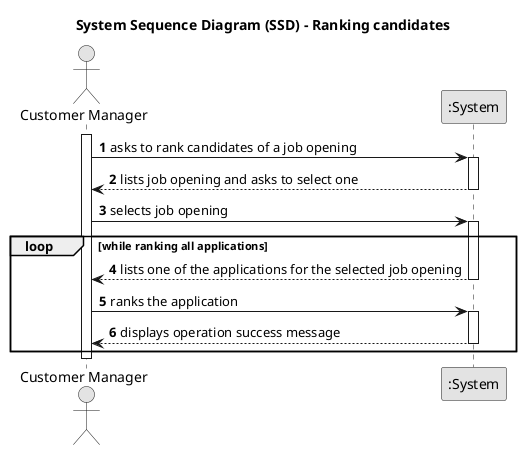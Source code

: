 @startuml
skinparam monochrome true
skinparam packageStyle rectangle
skinparam shadowing false

title System Sequence Diagram (SSD) - Ranking candidates

autonumber

actor "Customer Manager" as CMAN
participant ":System" as System

activate CMAN

    CMAN -> System : asks to rank candidates of a job opening
    activate System


       System --> CMAN : lists job opening and asks to select one
    deactivate System

    CMAN -> System : selects job opening
    activate System

loop while ranking all applications

        System --> CMAN : lists one of the applications for the selected job opening
    deactivate System

    CMAN -> System : ranks the application
    activate System

        System --> CMAN : displays operation success message
    deactivate System
end loop

deactivate CMAN

@enduml